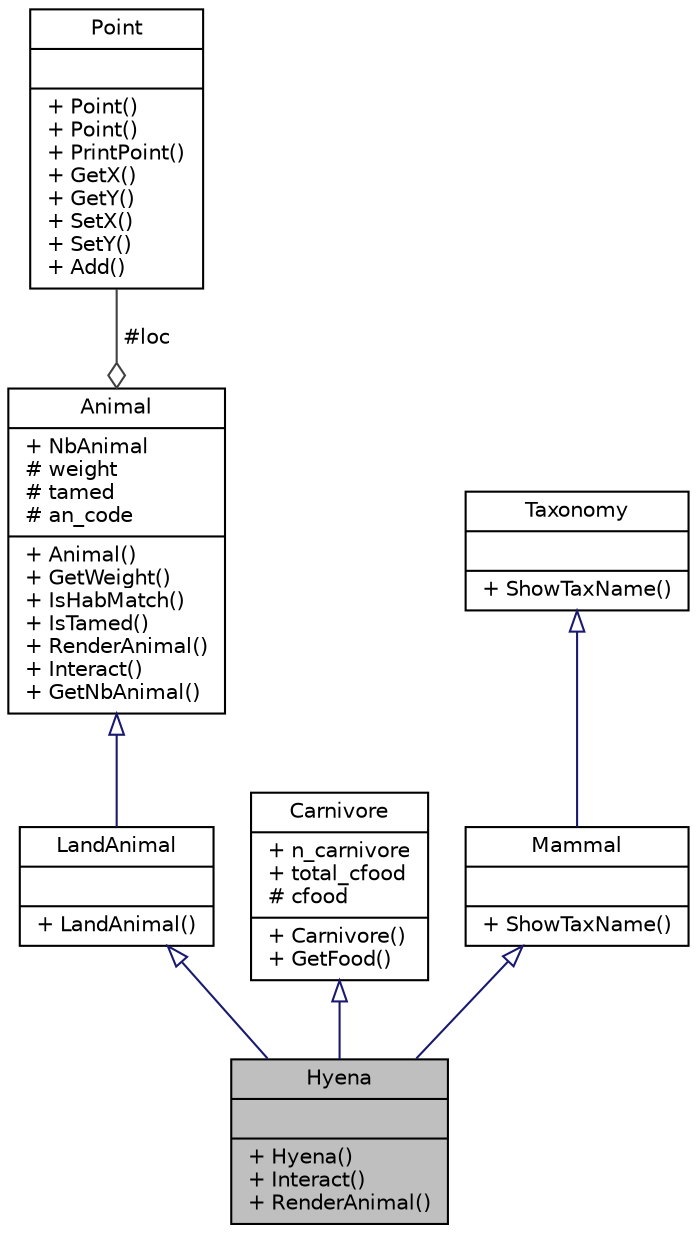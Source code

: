 digraph "Hyena"
{
  edge [fontname="Helvetica",fontsize="10",labelfontname="Helvetica",labelfontsize="10"];
  node [fontname="Helvetica",fontsize="10",shape=record];
  Node1 [label="{Hyena\n||+ Hyena()\l+ Interact()\l+ RenderAnimal()\l}",height=0.2,width=0.4,color="black", fillcolor="grey75", style="filled", fontcolor="black"];
  Node2 -> Node1 [dir="back",color="midnightblue",fontsize="10",style="solid",arrowtail="onormal"];
  Node2 [label="{LandAnimal\n||+ LandAnimal()\l}",height=0.2,width=0.4,color="black", fillcolor="white", style="filled",URL="$classLandAnimal.html"];
  Node3 -> Node2 [dir="back",color="midnightblue",fontsize="10",style="solid",arrowtail="onormal"];
  Node3 [label="{Animal\n|+ NbAnimal\l# weight\l# tamed\l# an_code\l|+ Animal()\l+ GetWeight()\l+ IsHabMatch()\l+ IsTamed()\l+ RenderAnimal()\l+ Interact()\l+ GetNbAnimal()\l}",height=0.2,width=0.4,color="black", fillcolor="white", style="filled",URL="$classAnimal.html"];
  Node4 -> Node3 [color="grey25",fontsize="10",style="solid",label=" #loc" ,arrowhead="odiamond"];
  Node4 [label="{Point\n||+ Point()\l+ Point()\l+ PrintPoint()\l+ GetX()\l+ GetY()\l+ SetX()\l+ SetY()\l+ Add()\l}",height=0.2,width=0.4,color="black", fillcolor="white", style="filled",URL="$classPoint.html"];
  Node5 -> Node1 [dir="back",color="midnightblue",fontsize="10",style="solid",arrowtail="onormal"];
  Node5 [label="{Carnivore\n|+ n_carnivore\l+ total_cfood\l# cfood\l|+ Carnivore()\l+ GetFood()\l}",height=0.2,width=0.4,color="black", fillcolor="white", style="filled",URL="$classCarnivore.html"];
  Node6 -> Node1 [dir="back",color="midnightblue",fontsize="10",style="solid",arrowtail="onormal"];
  Node6 [label="{Mammal\n||+ ShowTaxName()\l}",height=0.2,width=0.4,color="black", fillcolor="white", style="filled",URL="$classMammal.html"];
  Node7 -> Node6 [dir="back",color="midnightblue",fontsize="10",style="solid",arrowtail="onormal"];
  Node7 [label="{Taxonomy\n||+ ShowTaxName()\l}",height=0.2,width=0.4,color="black", fillcolor="white", style="filled",URL="$classTaxonomy.html"];
}
